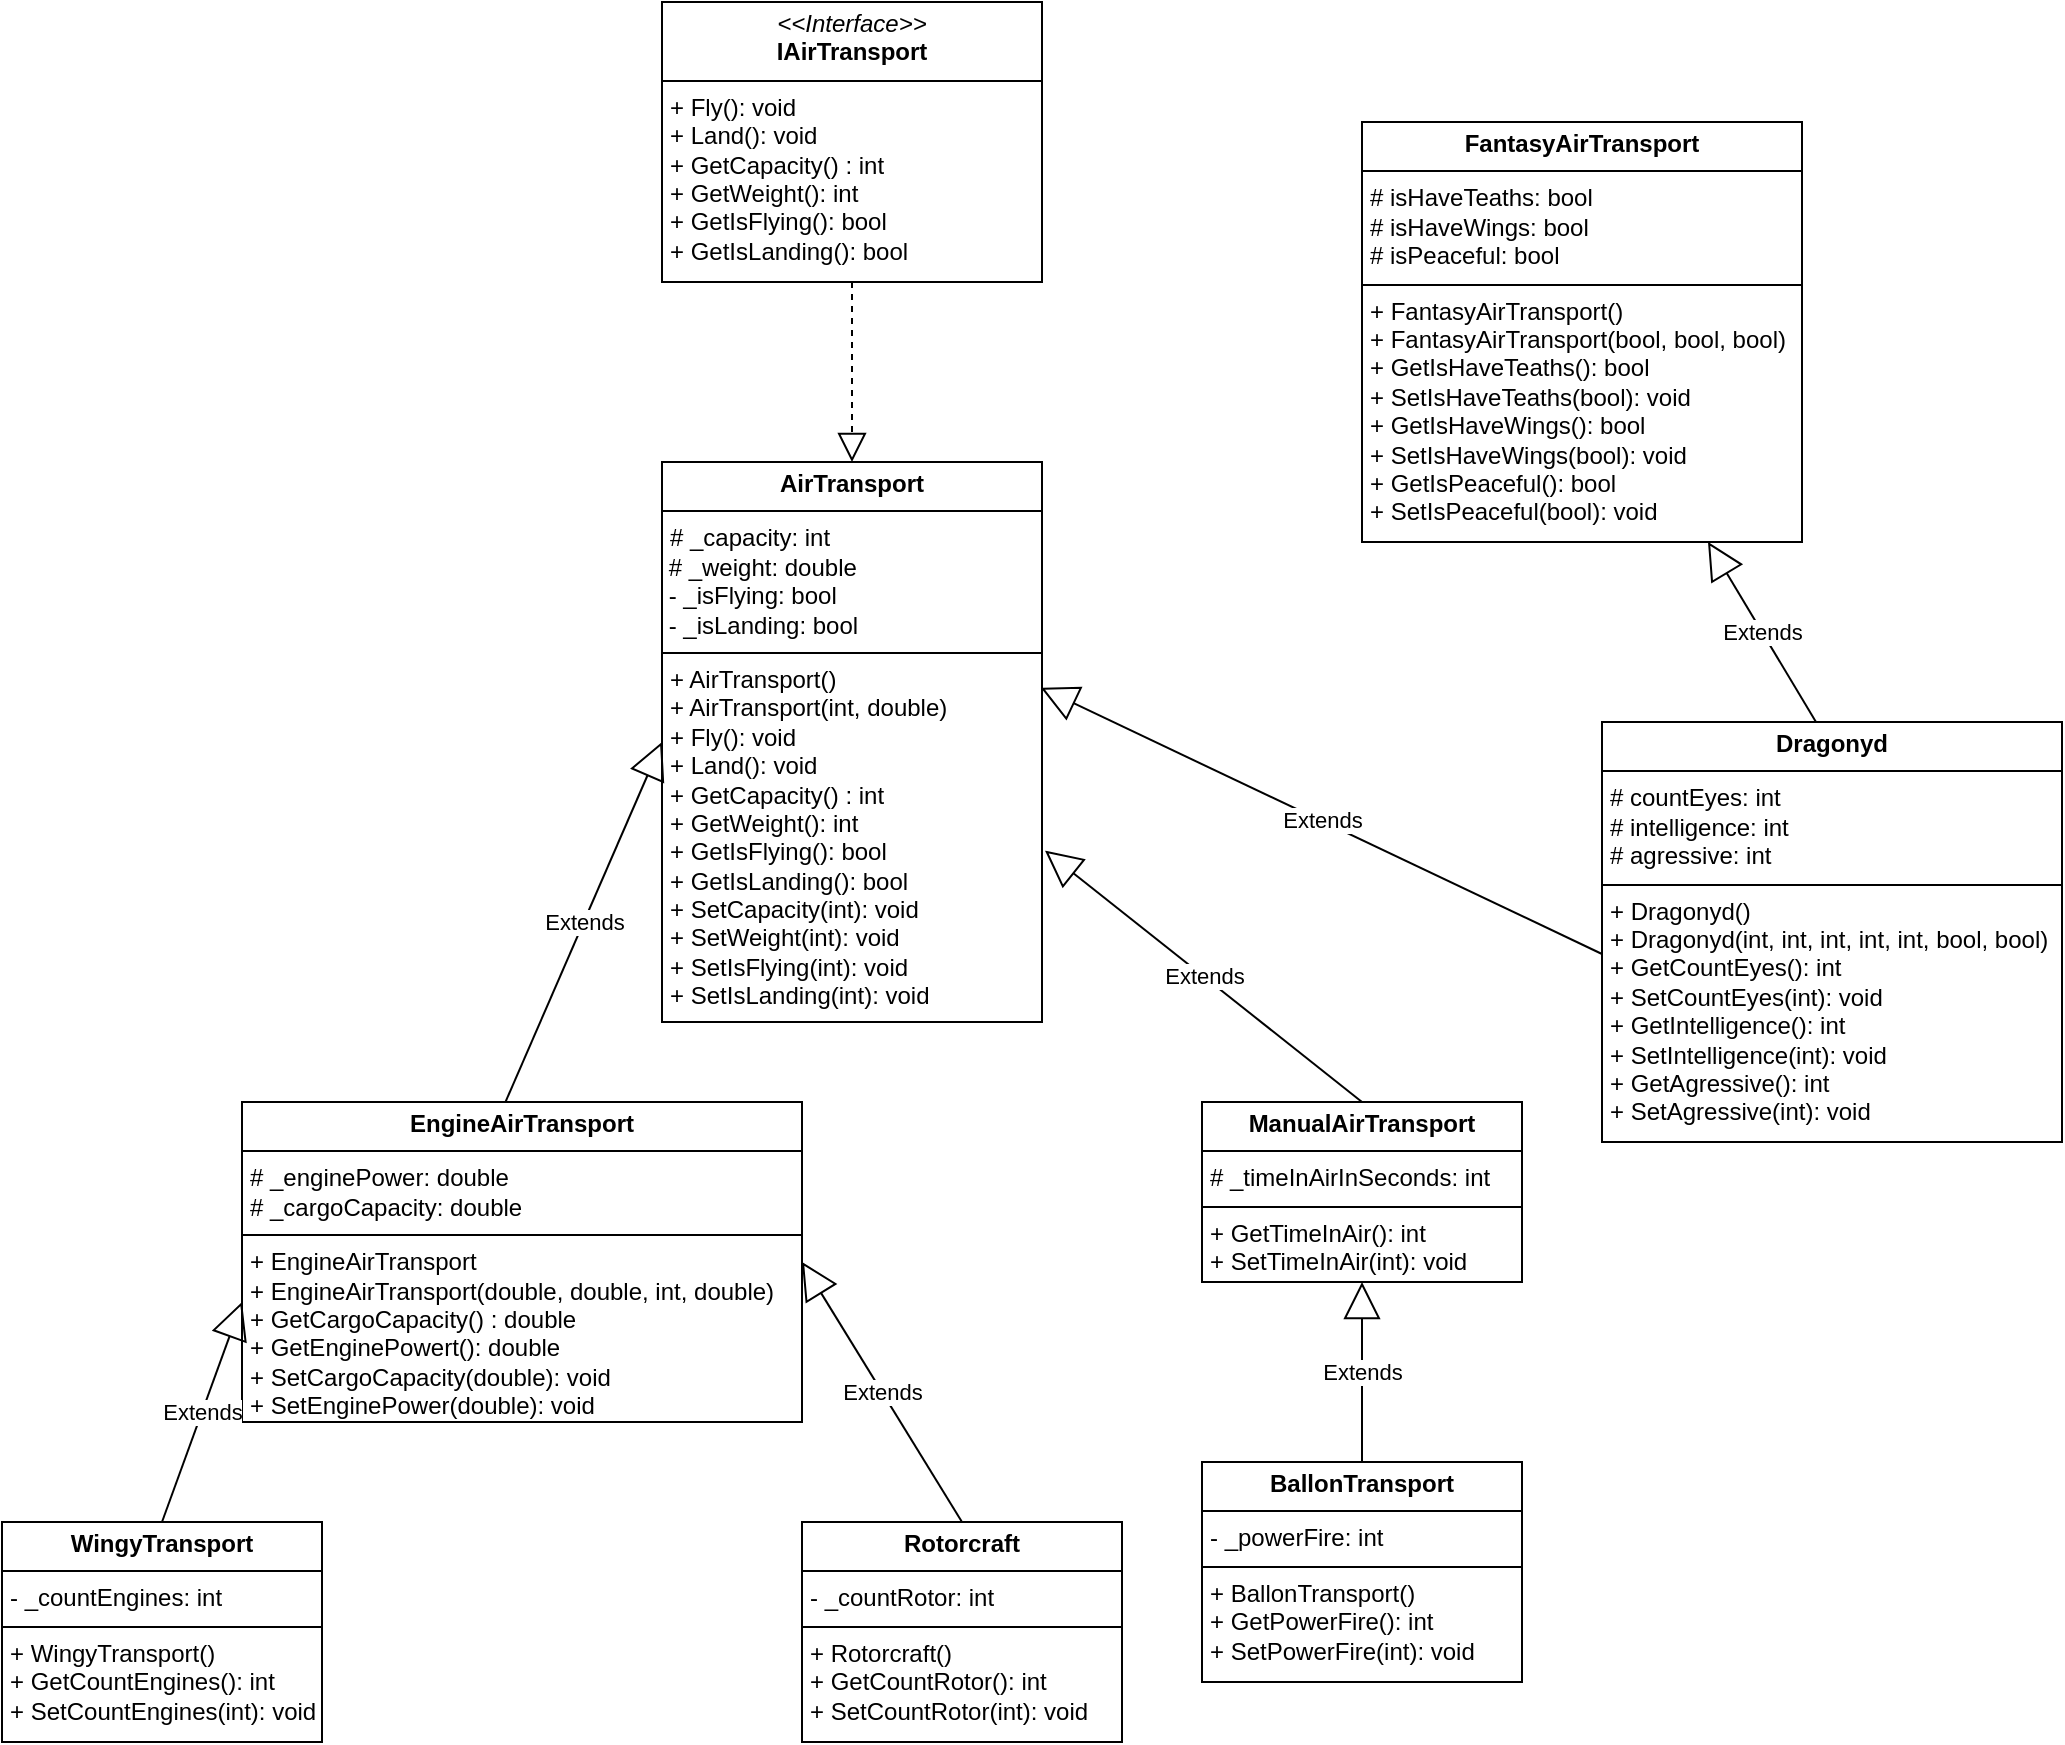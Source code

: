 <mxfile version="24.0.4" type="device">
  <diagram id="C5RBs43oDa-KdzZeNtuy" name="Page-1">
    <mxGraphModel dx="1909" dy="1129" grid="1" gridSize="10" guides="1" tooltips="1" connect="1" arrows="1" fold="1" page="1" pageScale="1" pageWidth="827" pageHeight="1169" math="0" shadow="0">
      <root>
        <mxCell id="WIyWlLk6GJQsqaUBKTNV-0" />
        <mxCell id="WIyWlLk6GJQsqaUBKTNV-1" parent="WIyWlLk6GJQsqaUBKTNV-0" />
        <mxCell id="ae4CIs4Ke_tKLlUJFNcU-1" value="&lt;p style=&quot;margin:0px;margin-top:4px;text-align:center;&quot;&gt;&lt;i&gt;&amp;lt;&amp;lt;Interface&amp;gt;&amp;gt;&lt;/i&gt;&lt;br&gt;&lt;b&gt;IAirTransport&lt;/b&gt;&lt;/p&gt;&lt;hr size=&quot;1&quot; style=&quot;border-style:solid;&quot;&gt;&lt;p style=&quot;margin:0px;margin-left:4px;&quot;&gt;+ Fly(): void&lt;br&gt;+ Land(): void&lt;/p&gt;&lt;p style=&quot;margin:0px;margin-left:4px;&quot;&gt;+ GetCapacity() : int&lt;/p&gt;&lt;p style=&quot;margin:0px;margin-left:4px;&quot;&gt;+ GetWeight(): int&lt;/p&gt;&lt;p style=&quot;margin:0px;margin-left:4px;&quot;&gt;+ GetIsFlying(): bool&lt;/p&gt;&lt;p style=&quot;margin:0px;margin-left:4px;&quot;&gt;+ GetIsLanding(): bool&lt;/p&gt;" style="verticalAlign=top;align=left;overflow=fill;html=1;whiteSpace=wrap;" parent="WIyWlLk6GJQsqaUBKTNV-1" vertex="1">
          <mxGeometry x="330" y="180" width="190" height="140" as="geometry" />
        </mxCell>
        <mxCell id="ae4CIs4Ke_tKLlUJFNcU-6" value="&lt;p style=&quot;margin:0px;margin-top:4px;text-align:center;&quot;&gt;&lt;b&gt;AirTransport&lt;/b&gt;&lt;/p&gt;&lt;hr size=&quot;1&quot; style=&quot;border-style:solid;&quot;&gt;&lt;p style=&quot;margin:0px;margin-left:4px;&quot;&gt;# _capacity: int&lt;/p&gt;&amp;nbsp;# _weight: double&lt;div&gt;&amp;nbsp;- _isFlying: bool&lt;/div&gt;&lt;div&gt;&amp;nbsp;- _isLanding: bool&lt;br&gt;&lt;hr size=&quot;1&quot; style=&quot;border-style:solid;&quot;&gt;&lt;p style=&quot;margin: 0px 0px 0px 4px;&quot;&gt;+ AirTransport()&lt;/p&gt;&lt;p style=&quot;margin: 0px 0px 0px 4px;&quot;&gt;+ AirTransport(int, double)&lt;/p&gt;&lt;p style=&quot;margin: 0px 0px 0px 4px;&quot;&gt;+ Fly(): void&lt;br&gt;+ Land(): void&lt;/p&gt;&lt;p style=&quot;margin: 0px 0px 0px 4px;&quot;&gt;+ GetCapacity() : int&lt;/p&gt;&lt;p style=&quot;margin: 0px 0px 0px 4px;&quot;&gt;+ GetWeight(): int&lt;/p&gt;&lt;p style=&quot;margin: 0px 0px 0px 4px;&quot;&gt;+ GetIsFlying(): bool&lt;/p&gt;&lt;p style=&quot;margin: 0px 0px 0px 4px;&quot;&gt;+ GetIsLanding(): bool&lt;/p&gt;&lt;p style=&quot;margin: 0px 0px 0px 4px;&quot;&gt;+ SetCapacity(int): void&lt;/p&gt;&lt;p style=&quot;margin: 0px 0px 0px 4px;&quot;&gt;+ SetWeight(int): void&lt;/p&gt;&lt;p style=&quot;margin: 0px 0px 0px 4px;&quot;&gt;+ SetIsFlying(int): void&lt;/p&gt;&lt;p style=&quot;margin: 0px 0px 0px 4px;&quot;&gt;+ SetIsLanding(int): void&lt;/p&gt;&lt;/div&gt;" style="verticalAlign=top;align=left;overflow=fill;html=1;whiteSpace=wrap;" parent="WIyWlLk6GJQsqaUBKTNV-1" vertex="1">
          <mxGeometry x="330" y="410" width="190" height="280" as="geometry" />
        </mxCell>
        <mxCell id="ae4CIs4Ke_tKLlUJFNcU-7" value="" style="endArrow=block;dashed=1;endFill=0;endSize=12;html=1;rounded=0;exitX=0.5;exitY=1;exitDx=0;exitDy=0;entryX=0.5;entryY=0;entryDx=0;entryDy=0;" parent="WIyWlLk6GJQsqaUBKTNV-1" source="ae4CIs4Ke_tKLlUJFNcU-1" target="ae4CIs4Ke_tKLlUJFNcU-6" edge="1">
          <mxGeometry width="160" relative="1" as="geometry">
            <mxPoint x="110" y="350" as="sourcePoint" />
            <mxPoint x="530" y="350" as="targetPoint" />
          </mxGeometry>
        </mxCell>
        <mxCell id="ae4CIs4Ke_tKLlUJFNcU-8" value="&lt;p style=&quot;margin:0px;margin-top:4px;text-align:center;&quot;&gt;&lt;b&gt;EngineAirTransport&lt;/b&gt;&lt;/p&gt;&lt;hr size=&quot;1&quot; style=&quot;border-style:solid;&quot;&gt;&lt;p style=&quot;margin:0px;margin-left:4px;&quot;&gt;# _enginePower: double&lt;/p&gt;&lt;p style=&quot;margin:0px;margin-left:4px;&quot;&gt;# _cargoCapacity: double&lt;/p&gt;&lt;hr size=&quot;1&quot; style=&quot;border-style:solid;&quot;&gt;&lt;p style=&quot;margin: 0px 0px 0px 4px;&quot;&gt;+&amp;nbsp;&lt;span style=&quot;background-color: initial; text-align: center;&quot;&gt;EngineAirTransport&lt;/span&gt;&lt;/p&gt;&lt;p style=&quot;margin: 0px 0px 0px 4px;&quot;&gt;&lt;span style=&quot;background-color: initial; text-align: center;&quot;&gt;+&amp;nbsp;&lt;/span&gt;&lt;span style=&quot;text-align: center; background-color: initial;&quot;&gt;EngineAirTransport(double, double, int, double)&lt;/span&gt;&lt;/p&gt;&lt;p style=&quot;margin: 0px 0px 0px 4px;&quot;&gt;+ GetCargoCapacity() : double&lt;/p&gt;&lt;p style=&quot;margin: 0px 0px 0px 4px;&quot;&gt;+ GetEnginePowert(): double&lt;/p&gt;&lt;p style=&quot;margin: 0px 0px 0px 4px;&quot;&gt;+ SetCargoCapacity(double): void&lt;/p&gt;&lt;p style=&quot;margin: 0px 0px 0px 4px;&quot;&gt;+ SetEnginePower(double): void&lt;/p&gt;" style="verticalAlign=top;align=left;overflow=fill;html=1;whiteSpace=wrap;" parent="WIyWlLk6GJQsqaUBKTNV-1" vertex="1">
          <mxGeometry x="120" y="730" width="280" height="160" as="geometry" />
        </mxCell>
        <mxCell id="ae4CIs4Ke_tKLlUJFNcU-9" value="Extends" style="endArrow=block;endSize=16;endFill=0;html=1;rounded=0;exitX=0.5;exitY=0;exitDx=0;exitDy=0;entryX=0;entryY=0.625;entryDx=0;entryDy=0;entryPerimeter=0;" parent="WIyWlLk6GJQsqaUBKTNV-1" source="ae4CIs4Ke_tKLlUJFNcU-14" target="ae4CIs4Ke_tKLlUJFNcU-8" edge="1">
          <mxGeometry width="160" relative="1" as="geometry">
            <mxPoint x="350" y="950" as="sourcePoint" />
            <mxPoint x="110" y="910" as="targetPoint" />
          </mxGeometry>
        </mxCell>
        <mxCell id="ae4CIs4Ke_tKLlUJFNcU-10" value="&lt;p style=&quot;margin:0px;margin-top:4px;text-align:center;&quot;&gt;&lt;b&gt;ManualAirTransport&lt;/b&gt;&lt;/p&gt;&lt;hr size=&quot;1&quot; style=&quot;border-style:solid;&quot;&gt;&lt;p style=&quot;margin:0px;margin-left:4px;&quot;&gt;# _timeInAirInSeconds: int&lt;/p&gt;&lt;hr size=&quot;1&quot; style=&quot;border-style:solid;&quot;&gt;&lt;p style=&quot;margin: 0px 0px 0px 4px;&quot;&gt;+ GetTimeInAir(): int&lt;/p&gt;&lt;p style=&quot;margin: 0px 0px 0px 4px;&quot;&gt;+ SetTimeInAir(int): void&lt;/p&gt;" style="verticalAlign=top;align=left;overflow=fill;html=1;whiteSpace=wrap;" parent="WIyWlLk6GJQsqaUBKTNV-1" vertex="1">
          <mxGeometry x="600" y="730" width="160" height="90" as="geometry" />
        </mxCell>
        <mxCell id="ae4CIs4Ke_tKLlUJFNcU-11" value="Extends" style="endArrow=block;endSize=16;endFill=0;html=1;rounded=0;entryX=1.008;entryY=0.694;entryDx=0;entryDy=0;exitX=0.5;exitY=0;exitDx=0;exitDy=0;entryPerimeter=0;" parent="WIyWlLk6GJQsqaUBKTNV-1" source="ae4CIs4Ke_tKLlUJFNcU-10" target="ae4CIs4Ke_tKLlUJFNcU-6" edge="1">
          <mxGeometry width="160" relative="1" as="geometry">
            <mxPoint x="640" y="700" as="sourcePoint" />
            <mxPoint x="840" y="590" as="targetPoint" />
          </mxGeometry>
        </mxCell>
        <mxCell id="ae4CIs4Ke_tKLlUJFNcU-14" value="&lt;p style=&quot;margin:0px;margin-top:4px;text-align:center;&quot;&gt;&lt;b&gt;WingyTransport&lt;/b&gt;&lt;br&gt;&lt;/p&gt;&lt;hr size=&quot;1&quot; style=&quot;border-style:solid;&quot;&gt;&lt;p style=&quot;margin:0px;margin-left:4px;&quot;&gt;- _countEngines: int&lt;/p&gt;&lt;hr size=&quot;1&quot; style=&quot;border-style:solid;&quot;&gt;&lt;p style=&quot;margin: 0px 0px 0px 4px;&quot;&gt;+&amp;nbsp;&lt;span style=&quot;background-color: initial; text-align: center;&quot;&gt;WingyTransport()&lt;/span&gt;&lt;/p&gt;&lt;p style=&quot;margin: 0px 0px 0px 4px;&quot;&gt;+ GetCountEngines(): int&lt;/p&gt;&lt;p style=&quot;margin: 0px 0px 0px 4px;&quot;&gt;+ SetCountEngines(int): void&lt;/p&gt;" style="verticalAlign=top;align=left;overflow=fill;html=1;whiteSpace=wrap;" parent="WIyWlLk6GJQsqaUBKTNV-1" vertex="1">
          <mxGeometry y="940" width="160" height="110" as="geometry" />
        </mxCell>
        <mxCell id="ae4CIs4Ke_tKLlUJFNcU-15" value="&lt;p style=&quot;margin:0px;margin-top:4px;text-align:center;&quot;&gt;&lt;b&gt;Rotorcraft&lt;/b&gt;&lt;br&gt;&lt;/p&gt;&lt;hr size=&quot;1&quot; style=&quot;border-style:solid;&quot;&gt;&lt;p style=&quot;margin:0px;margin-left:4px;&quot;&gt;- _countRotor: int&lt;/p&gt;&lt;hr size=&quot;1&quot; style=&quot;border-style:solid;&quot;&gt;&lt;p style=&quot;margin: 0px 0px 0px 4px;&quot;&gt;&lt;span style=&quot;background-color: initial;&quot;&gt;+&amp;nbsp;&lt;/span&gt;&lt;span style=&quot;background-color: initial; text-align: left;&quot;&gt;Rotorcraft()&lt;/span&gt;&lt;br&gt;&lt;/p&gt;&lt;p style=&quot;margin: 0px 0px 0px 4px;&quot;&gt;+ GetCountRotor(): int&lt;/p&gt;&lt;p style=&quot;margin: 0px 0px 0px 4px;&quot;&gt;+ SetCountRotor(int): void&lt;/p&gt;" style="verticalAlign=top;align=left;overflow=fill;html=1;whiteSpace=wrap;" parent="WIyWlLk6GJQsqaUBKTNV-1" vertex="1">
          <mxGeometry x="400" y="940" width="160" height="110" as="geometry" />
        </mxCell>
        <mxCell id="ae4CIs4Ke_tKLlUJFNcU-16" value="Extends" style="endArrow=block;endSize=16;endFill=0;html=1;rounded=0;exitX=0.5;exitY=0;exitDx=0;exitDy=0;entryX=1;entryY=0.5;entryDx=0;entryDy=0;" parent="WIyWlLk6GJQsqaUBKTNV-1" source="ae4CIs4Ke_tKLlUJFNcU-15" target="ae4CIs4Ke_tKLlUJFNcU-8" edge="1">
          <mxGeometry width="160" relative="1" as="geometry">
            <mxPoint x="480" y="950" as="sourcePoint" />
            <mxPoint x="530" y="830" as="targetPoint" />
          </mxGeometry>
        </mxCell>
        <mxCell id="ae4CIs4Ke_tKLlUJFNcU-17" value="Extends" style="endArrow=block;endSize=16;endFill=0;html=1;rounded=0;entryX=0;entryY=0.5;entryDx=0;entryDy=0;exitX=0.47;exitY=0.002;exitDx=0;exitDy=0;exitPerimeter=0;" parent="WIyWlLk6GJQsqaUBKTNV-1" source="ae4CIs4Ke_tKLlUJFNcU-8" target="ae4CIs4Ke_tKLlUJFNcU-6" edge="1">
          <mxGeometry width="160" relative="1" as="geometry">
            <mxPoint x="278" y="711" as="sourcePoint" />
            <mxPoint x="120" y="585" as="targetPoint" />
          </mxGeometry>
        </mxCell>
        <mxCell id="ae4CIs4Ke_tKLlUJFNcU-18" value="&lt;p style=&quot;margin:0px;margin-top:4px;text-align:center;&quot;&gt;&lt;b&gt;BallonTransport&lt;/b&gt;&lt;br&gt;&lt;/p&gt;&lt;hr size=&quot;1&quot; style=&quot;border-style:solid;&quot;&gt;&lt;p style=&quot;margin:0px;margin-left:4px;&quot;&gt;- _powerFire: int&lt;/p&gt;&lt;hr size=&quot;1&quot; style=&quot;border-style:solid;&quot;&gt;&lt;p style=&quot;margin: 0px 0px 0px 4px;&quot;&gt;&lt;span style=&quot;background-color: initial;&quot;&gt;+&amp;nbsp;&lt;/span&gt;&lt;span style=&quot;background-color: initial; text-align: left;&quot;&gt;BallonTransport()&lt;/span&gt;&lt;br&gt;&lt;/p&gt;&lt;p style=&quot;margin: 0px 0px 0px 4px;&quot;&gt;+ GetPowerFire(): int&lt;/p&gt;&lt;p style=&quot;margin: 0px 0px 0px 4px;&quot;&gt;+ SetPowerFire(int): void&lt;/p&gt;" style="verticalAlign=top;align=left;overflow=fill;html=1;whiteSpace=wrap;" parent="WIyWlLk6GJQsqaUBKTNV-1" vertex="1">
          <mxGeometry x="600" y="910" width="160" height="110" as="geometry" />
        </mxCell>
        <mxCell id="ae4CIs4Ke_tKLlUJFNcU-20" value="Extends" style="endArrow=block;endSize=16;endFill=0;html=1;rounded=0;exitX=0.5;exitY=0;exitDx=0;exitDy=0;entryX=0.5;entryY=1;entryDx=0;entryDy=0;" parent="WIyWlLk6GJQsqaUBKTNV-1" source="ae4CIs4Ke_tKLlUJFNcU-18" target="ae4CIs4Ke_tKLlUJFNcU-10" edge="1">
          <mxGeometry width="160" relative="1" as="geometry">
            <mxPoint x="590" y="910" as="sourcePoint" />
            <mxPoint x="510" y="780" as="targetPoint" />
          </mxGeometry>
        </mxCell>
        <mxCell id="y4Qlmi7DSncfd01ORWFq-0" value="&lt;p style=&quot;margin:0px;margin-top:4px;text-align:center;&quot;&gt;&lt;b&gt;FantasyAirTransport&lt;/b&gt;&lt;/p&gt;&lt;hr size=&quot;1&quot; style=&quot;border-style:solid;&quot;&gt;&lt;p style=&quot;margin:0px;margin-left:4px;&quot;&gt;# isHaveTeaths: bool&lt;/p&gt;&lt;p style=&quot;margin:0px;margin-left:4px;&quot;&gt;# isHaveWings: bool&lt;/p&gt;&lt;p style=&quot;margin:0px;margin-left:4px;&quot;&gt;# isPeaceful: bool&lt;/p&gt;&lt;div&gt;&lt;hr size=&quot;1&quot; style=&quot;border-style:solid;&quot;&gt;&lt;p style=&quot;margin: 0px 0px 0px 4px;&quot;&gt;+ FantasyAirTransport()&lt;/p&gt;&lt;p style=&quot;margin: 0px 0px 0px 4px;&quot;&gt;+ FantasyAirTransport(bool, bool, bool)&lt;/p&gt;&lt;p style=&quot;margin: 0px 0px 0px 4px;&quot;&gt;+ GetIsHaveTeaths(): bool&lt;/p&gt;&lt;p style=&quot;margin: 0px 0px 0px 4px;&quot;&gt;+ SetIsHaveTeaths(bool): void&lt;/p&gt;&lt;p style=&quot;margin: 0px 0px 0px 4px;&quot;&gt;+ GetIsHaveWings(): bool&lt;/p&gt;&lt;p style=&quot;margin: 0px 0px 0px 4px;&quot;&gt;+ SetIsHaveWings(bool): void&lt;/p&gt;&lt;p style=&quot;margin: 0px 0px 0px 4px;&quot;&gt;+ GetIsPeaceful(): bool&lt;/p&gt;&lt;p style=&quot;margin: 0px 0px 0px 4px;&quot;&gt;+ SetIsPeaceful(bool): void&lt;/p&gt;&lt;/div&gt;" style="verticalAlign=top;align=left;overflow=fill;html=1;whiteSpace=wrap;" vertex="1" parent="WIyWlLk6GJQsqaUBKTNV-1">
          <mxGeometry x="680" y="240" width="220" height="210" as="geometry" />
        </mxCell>
        <mxCell id="y4Qlmi7DSncfd01ORWFq-1" value="&lt;p style=&quot;margin:0px;margin-top:4px;text-align:center;&quot;&gt;&lt;b&gt;Dragonyd&lt;/b&gt;&lt;/p&gt;&lt;hr size=&quot;1&quot; style=&quot;border-style:solid;&quot;&gt;&lt;p style=&quot;margin:0px;margin-left:4px;&quot;&gt;# countEyes: int&lt;/p&gt;&lt;p style=&quot;margin:0px;margin-left:4px;&quot;&gt;# intelligence: int&lt;/p&gt;&lt;p style=&quot;margin:0px;margin-left:4px;&quot;&gt;# agressive: int&lt;/p&gt;&lt;hr size=&quot;1&quot; style=&quot;border-style:solid;&quot;&gt;&lt;p style=&quot;margin: 0px 0px 0px 4px;&quot;&gt;+ Dragonyd()&lt;/p&gt;&lt;p style=&quot;margin: 0px 0px 0px 4px;&quot;&gt;+ Dragonyd(int, int, int, int, int, bool, bool)&lt;/p&gt;&lt;p style=&quot;margin: 0px 0px 0px 4px;&quot;&gt;+ GetCountEyes(): int&lt;/p&gt;&lt;p style=&quot;margin: 0px 0px 0px 4px;&quot;&gt;+ SetCountEyes(int): void&lt;/p&gt;&lt;p style=&quot;margin: 0px 0px 0px 4px;&quot;&gt;+ GetIntelligence(): int&lt;/p&gt;&lt;p style=&quot;margin: 0px 0px 0px 4px;&quot;&gt;+ SetIntelligence(int): void&lt;/p&gt;&lt;p style=&quot;margin: 0px 0px 0px 4px;&quot;&gt;+ GetAgressive(): int&lt;/p&gt;&lt;p style=&quot;margin: 0px 0px 0px 4px;&quot;&gt;+ SetAgressive(int): void&lt;/p&gt;" style="verticalAlign=top;align=left;overflow=fill;html=1;whiteSpace=wrap;" vertex="1" parent="WIyWlLk6GJQsqaUBKTNV-1">
          <mxGeometry x="800" y="540" width="230" height="210" as="geometry" />
        </mxCell>
        <mxCell id="y4Qlmi7DSncfd01ORWFq-2" value="Extends" style="endArrow=block;endSize=16;endFill=0;html=1;rounded=0;entryX=0.997;entryY=0.403;entryDx=0;entryDy=0;exitX=0.5;exitY=0;exitDx=0;exitDy=0;entryPerimeter=0;" edge="1" parent="WIyWlLk6GJQsqaUBKTNV-1" target="ae4CIs4Ke_tKLlUJFNcU-6">
          <mxGeometry width="160" relative="1" as="geometry">
            <mxPoint x="800" y="656" as="sourcePoint" />
            <mxPoint x="642" y="530" as="targetPoint" />
          </mxGeometry>
        </mxCell>
        <mxCell id="y4Qlmi7DSncfd01ORWFq-3" value="Extends" style="endArrow=block;endSize=16;endFill=0;html=1;rounded=0;exitX=0.5;exitY=0;exitDx=0;exitDy=0;" edge="1" parent="WIyWlLk6GJQsqaUBKTNV-1" target="y4Qlmi7DSncfd01ORWFq-0">
          <mxGeometry width="160" relative="1" as="geometry">
            <mxPoint x="907" y="540" as="sourcePoint" />
            <mxPoint x="760" y="469" as="targetPoint" />
          </mxGeometry>
        </mxCell>
      </root>
    </mxGraphModel>
  </diagram>
</mxfile>
